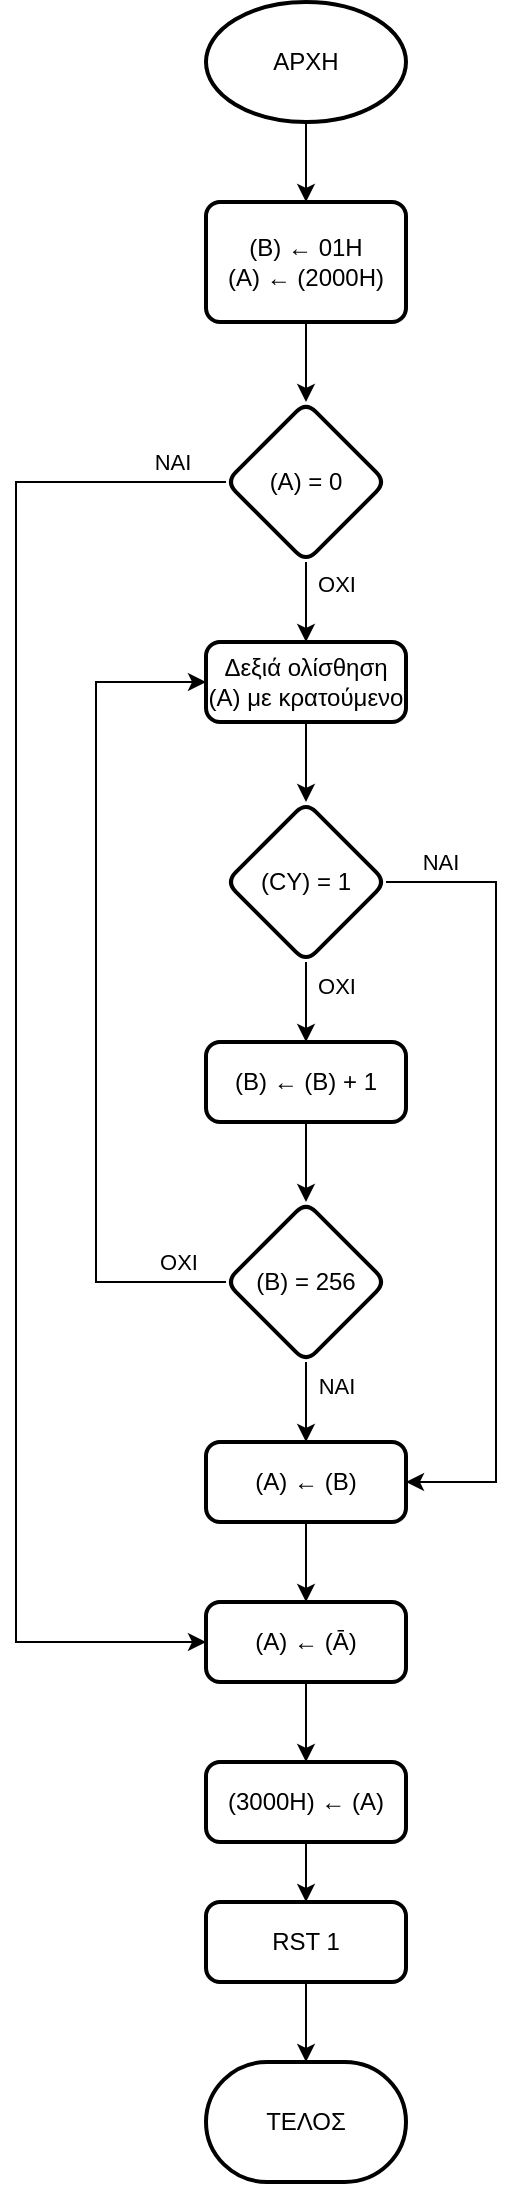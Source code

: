 <mxfile version="24.2.1" type="github">
  <diagram name="Page-1" id="u3xlfY5YbkxFMPsIwCSV">
    <mxGraphModel dx="1105" dy="566" grid="1" gridSize="10" guides="1" tooltips="1" connect="1" arrows="1" fold="1" page="1" pageScale="1" pageWidth="850" pageHeight="1100" math="0" shadow="0">
      <root>
        <mxCell id="0" />
        <mxCell id="1" parent="0" />
        <mxCell id="Jat1IPDt6DlBgQIFaMdc-4" value="" style="edgeStyle=orthogonalEdgeStyle;rounded=0;orthogonalLoop=1;jettySize=auto;html=1;" edge="1" parent="1" source="ay8Ne9vmTwcOx8CBaFyh-1" target="Jat1IPDt6DlBgQIFaMdc-1">
          <mxGeometry relative="1" as="geometry" />
        </mxCell>
        <mxCell id="ay8Ne9vmTwcOx8CBaFyh-1" value="ΑΡΧΗ" style="strokeWidth=2;html=1;shape=mxgraph.flowchart.start_1;whiteSpace=wrap;" parent="1" vertex="1">
          <mxGeometry x="375" y="10" width="100" height="60" as="geometry" />
        </mxCell>
        <mxCell id="Jat1IPDt6DlBgQIFaMdc-34" value="" style="edgeStyle=orthogonalEdgeStyle;rounded=0;orthogonalLoop=1;jettySize=auto;html=1;" edge="1" parent="1" source="Jat1IPDt6DlBgQIFaMdc-1" target="Jat1IPDt6DlBgQIFaMdc-11">
          <mxGeometry relative="1" as="geometry" />
        </mxCell>
        <mxCell id="Jat1IPDt6DlBgQIFaMdc-1" value="&lt;div&gt;(Β) ← 01H&lt;/div&gt;&lt;div&gt;(A) ← (2000H)&lt;/div&gt;" style="rounded=1;whiteSpace=wrap;html=1;absoluteArcSize=1;arcSize=14;strokeWidth=2;" vertex="1" parent="1">
          <mxGeometry x="375" y="110" width="100" height="60" as="geometry" />
        </mxCell>
        <mxCell id="Jat1IPDt6DlBgQIFaMdc-35" style="edgeStyle=orthogonalEdgeStyle;rounded=0;orthogonalLoop=1;jettySize=auto;html=1;entryX=0;entryY=0.5;entryDx=0;entryDy=0;" edge="1" parent="1" source="Jat1IPDt6DlBgQIFaMdc-11" target="Jat1IPDt6DlBgQIFaMdc-24">
          <mxGeometry relative="1" as="geometry">
            <Array as="points">
              <mxPoint x="280" y="250" />
              <mxPoint x="280" y="830" />
            </Array>
          </mxGeometry>
        </mxCell>
        <mxCell id="Jat1IPDt6DlBgQIFaMdc-36" value="ΝΑΙ" style="edgeLabel;html=1;align=center;verticalAlign=middle;resizable=0;points=[];" vertex="1" connectable="0" parent="Jat1IPDt6DlBgQIFaMdc-35">
          <mxGeometry x="-0.941" y="-1" relative="1" as="geometry">
            <mxPoint x="-4" y="-9" as="offset" />
          </mxGeometry>
        </mxCell>
        <mxCell id="Jat1IPDt6DlBgQIFaMdc-37" value="" style="edgeStyle=orthogonalEdgeStyle;rounded=0;orthogonalLoop=1;jettySize=auto;html=1;" edge="1" parent="1" source="Jat1IPDt6DlBgQIFaMdc-11" target="Jat1IPDt6DlBgQIFaMdc-13">
          <mxGeometry relative="1" as="geometry" />
        </mxCell>
        <mxCell id="Jat1IPDt6DlBgQIFaMdc-39" value="ΟΧΙ" style="edgeLabel;html=1;align=center;verticalAlign=middle;resizable=0;points=[];" vertex="1" connectable="0" parent="Jat1IPDt6DlBgQIFaMdc-37">
          <mxGeometry x="-0.525" y="-1" relative="1" as="geometry">
            <mxPoint x="16" y="1" as="offset" />
          </mxGeometry>
        </mxCell>
        <mxCell id="Jat1IPDt6DlBgQIFaMdc-11" value="(A) = 0" style="rhombus;whiteSpace=wrap;html=1;rounded=1;arcSize=14;strokeWidth=2;" vertex="1" parent="1">
          <mxGeometry x="385" y="210" width="80" height="80" as="geometry" />
        </mxCell>
        <mxCell id="Jat1IPDt6DlBgQIFaMdc-16" value="" style="edgeStyle=orthogonalEdgeStyle;rounded=0;orthogonalLoop=1;jettySize=auto;html=1;" edge="1" parent="1" source="Jat1IPDt6DlBgQIFaMdc-13" target="Jat1IPDt6DlBgQIFaMdc-14">
          <mxGeometry relative="1" as="geometry" />
        </mxCell>
        <mxCell id="Jat1IPDt6DlBgQIFaMdc-13" value="Δεξιά ολίσθηση (Α) με κρατούμενο" style="rounded=1;whiteSpace=wrap;html=1;absoluteArcSize=1;arcSize=14;strokeWidth=2;" vertex="1" parent="1">
          <mxGeometry x="375" y="330" width="100" height="40" as="geometry" />
        </mxCell>
        <mxCell id="Jat1IPDt6DlBgQIFaMdc-40" style="edgeStyle=orthogonalEdgeStyle;rounded=0;orthogonalLoop=1;jettySize=auto;html=1;exitX=1;exitY=0.5;exitDx=0;exitDy=0;entryX=1;entryY=0.5;entryDx=0;entryDy=0;" edge="1" parent="1" source="Jat1IPDt6DlBgQIFaMdc-14" target="Jat1IPDt6DlBgQIFaMdc-22">
          <mxGeometry relative="1" as="geometry">
            <Array as="points">
              <mxPoint x="520" y="450" />
              <mxPoint x="520" y="750" />
            </Array>
          </mxGeometry>
        </mxCell>
        <mxCell id="Jat1IPDt6DlBgQIFaMdc-41" value="ΝΑΙ" style="edgeLabel;html=1;align=center;verticalAlign=middle;resizable=0;points=[];" vertex="1" connectable="0" parent="Jat1IPDt6DlBgQIFaMdc-40">
          <mxGeometry x="-0.864" y="1" relative="1" as="geometry">
            <mxPoint y="-9" as="offset" />
          </mxGeometry>
        </mxCell>
        <mxCell id="Jat1IPDt6DlBgQIFaMdc-42" value="" style="edgeStyle=orthogonalEdgeStyle;rounded=0;orthogonalLoop=1;jettySize=auto;html=1;" edge="1" parent="1" source="Jat1IPDt6DlBgQIFaMdc-14" target="Jat1IPDt6DlBgQIFaMdc-17">
          <mxGeometry relative="1" as="geometry" />
        </mxCell>
        <mxCell id="Jat1IPDt6DlBgQIFaMdc-43" value="ΟΧΙ" style="edgeLabel;html=1;align=center;verticalAlign=middle;resizable=0;points=[];" vertex="1" connectable="0" parent="Jat1IPDt6DlBgQIFaMdc-42">
          <mxGeometry x="-0.422" y="-1" relative="1" as="geometry">
            <mxPoint x="16" as="offset" />
          </mxGeometry>
        </mxCell>
        <mxCell id="Jat1IPDt6DlBgQIFaMdc-14" value="(CY) = 1" style="rhombus;whiteSpace=wrap;html=1;rounded=1;arcSize=14;strokeWidth=2;" vertex="1" parent="1">
          <mxGeometry x="385" y="410" width="80" height="80" as="geometry" />
        </mxCell>
        <mxCell id="Jat1IPDt6DlBgQIFaMdc-19" value="" style="edgeStyle=orthogonalEdgeStyle;rounded=0;orthogonalLoop=1;jettySize=auto;html=1;" edge="1" parent="1" source="Jat1IPDt6DlBgQIFaMdc-17" target="Jat1IPDt6DlBgQIFaMdc-18">
          <mxGeometry relative="1" as="geometry" />
        </mxCell>
        <mxCell id="Jat1IPDt6DlBgQIFaMdc-17" value="(B) ← (B) + 1" style="rounded=1;whiteSpace=wrap;html=1;absoluteArcSize=1;arcSize=14;strokeWidth=2;" vertex="1" parent="1">
          <mxGeometry x="375" y="530" width="100" height="40" as="geometry" />
        </mxCell>
        <mxCell id="Jat1IPDt6DlBgQIFaMdc-23" value="" style="edgeStyle=orthogonalEdgeStyle;rounded=0;orthogonalLoop=1;jettySize=auto;html=1;" edge="1" parent="1" source="Jat1IPDt6DlBgQIFaMdc-18" target="Jat1IPDt6DlBgQIFaMdc-22">
          <mxGeometry relative="1" as="geometry" />
        </mxCell>
        <mxCell id="Jat1IPDt6DlBgQIFaMdc-46" value="ΝΑΙ" style="edgeLabel;html=1;align=center;verticalAlign=middle;resizable=0;points=[];" vertex="1" connectable="0" parent="Jat1IPDt6DlBgQIFaMdc-23">
          <mxGeometry x="-0.422" relative="1" as="geometry">
            <mxPoint x="15" as="offset" />
          </mxGeometry>
        </mxCell>
        <mxCell id="Jat1IPDt6DlBgQIFaMdc-44" style="edgeStyle=orthogonalEdgeStyle;rounded=0;orthogonalLoop=1;jettySize=auto;html=1;entryX=0;entryY=0.5;entryDx=0;entryDy=0;" edge="1" parent="1" source="Jat1IPDt6DlBgQIFaMdc-18" target="Jat1IPDt6DlBgQIFaMdc-13">
          <mxGeometry relative="1" as="geometry">
            <Array as="points">
              <mxPoint x="320" y="650" />
              <mxPoint x="320" y="350" />
            </Array>
          </mxGeometry>
        </mxCell>
        <mxCell id="Jat1IPDt6DlBgQIFaMdc-45" value="ΟΧΙ" style="edgeLabel;html=1;align=center;verticalAlign=middle;resizable=0;points=[];" vertex="1" connectable="0" parent="Jat1IPDt6DlBgQIFaMdc-44">
          <mxGeometry x="-0.827" y="-1" relative="1" as="geometry">
            <mxPoint x="12" y="-9" as="offset" />
          </mxGeometry>
        </mxCell>
        <mxCell id="Jat1IPDt6DlBgQIFaMdc-18" value="(B) = 256" style="rhombus;whiteSpace=wrap;html=1;rounded=1;arcSize=14;strokeWidth=2;" vertex="1" parent="1">
          <mxGeometry x="385" y="610" width="80" height="80" as="geometry" />
        </mxCell>
        <mxCell id="Jat1IPDt6DlBgQIFaMdc-26" value="" style="edgeStyle=orthogonalEdgeStyle;rounded=0;orthogonalLoop=1;jettySize=auto;html=1;" edge="1" parent="1" source="Jat1IPDt6DlBgQIFaMdc-22" target="Jat1IPDt6DlBgQIFaMdc-24">
          <mxGeometry relative="1" as="geometry" />
        </mxCell>
        <mxCell id="Jat1IPDt6DlBgQIFaMdc-22" value="(A) ← (B)" style="rounded=1;whiteSpace=wrap;html=1;absoluteArcSize=1;arcSize=14;strokeWidth=2;" vertex="1" parent="1">
          <mxGeometry x="375" y="730" width="100" height="40" as="geometry" />
        </mxCell>
        <mxCell id="Jat1IPDt6DlBgQIFaMdc-28" value="" style="edgeStyle=orthogonalEdgeStyle;rounded=0;orthogonalLoop=1;jettySize=auto;html=1;" edge="1" parent="1" source="Jat1IPDt6DlBgQIFaMdc-24" target="Jat1IPDt6DlBgQIFaMdc-27">
          <mxGeometry relative="1" as="geometry" />
        </mxCell>
        <mxCell id="Jat1IPDt6DlBgQIFaMdc-24" value="(A) ← (Ā)" style="rounded=1;whiteSpace=wrap;html=1;absoluteArcSize=1;arcSize=14;strokeWidth=2;" vertex="1" parent="1">
          <mxGeometry x="375" y="810" width="100" height="40" as="geometry" />
        </mxCell>
        <mxCell id="Jat1IPDt6DlBgQIFaMdc-32" value="" style="edgeStyle=orthogonalEdgeStyle;rounded=0;orthogonalLoop=1;jettySize=auto;html=1;" edge="1" parent="1" source="Jat1IPDt6DlBgQIFaMdc-27" target="Jat1IPDt6DlBgQIFaMdc-29">
          <mxGeometry relative="1" as="geometry" />
        </mxCell>
        <mxCell id="Jat1IPDt6DlBgQIFaMdc-27" value="(3000H) ← (A)" style="rounded=1;whiteSpace=wrap;html=1;absoluteArcSize=1;arcSize=14;strokeWidth=2;" vertex="1" parent="1">
          <mxGeometry x="375" y="890" width="100" height="40" as="geometry" />
        </mxCell>
        <mxCell id="Jat1IPDt6DlBgQIFaMdc-48" value="" style="edgeStyle=orthogonalEdgeStyle;rounded=0;orthogonalLoop=1;jettySize=auto;html=1;" edge="1" parent="1" source="Jat1IPDt6DlBgQIFaMdc-29" target="Jat1IPDt6DlBgQIFaMdc-47">
          <mxGeometry relative="1" as="geometry" />
        </mxCell>
        <mxCell id="Jat1IPDt6DlBgQIFaMdc-29" value="RST 1" style="rounded=1;whiteSpace=wrap;html=1;absoluteArcSize=1;arcSize=14;strokeWidth=2;" vertex="1" parent="1">
          <mxGeometry x="375" y="960" width="100" height="40" as="geometry" />
        </mxCell>
        <mxCell id="Jat1IPDt6DlBgQIFaMdc-47" value="&lt;div&gt;ΤΕΛΟΣ&lt;/div&gt;" style="strokeWidth=2;html=1;shape=mxgraph.flowchart.terminator;whiteSpace=wrap;" vertex="1" parent="1">
          <mxGeometry x="375" y="1040" width="100" height="60" as="geometry" />
        </mxCell>
      </root>
    </mxGraphModel>
  </diagram>
</mxfile>
